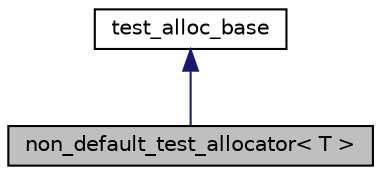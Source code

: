 digraph "non_default_test_allocator&lt; T &gt;"
{
  edge [fontname="Helvetica",fontsize="10",labelfontname="Helvetica",labelfontsize="10"];
  node [fontname="Helvetica",fontsize="10",shape=record];
  Node0 [label="non_default_test_allocator\< T \>",height=0.2,width=0.4,color="black", fillcolor="grey75", style="filled", fontcolor="black"];
  Node1 -> Node0 [dir="back",color="midnightblue",fontsize="10",style="solid",fontname="Helvetica"];
  Node1 [label="test_alloc_base",height=0.2,width=0.4,color="black", fillcolor="white", style="filled",URL="$classtest__alloc__base.html"];
}
